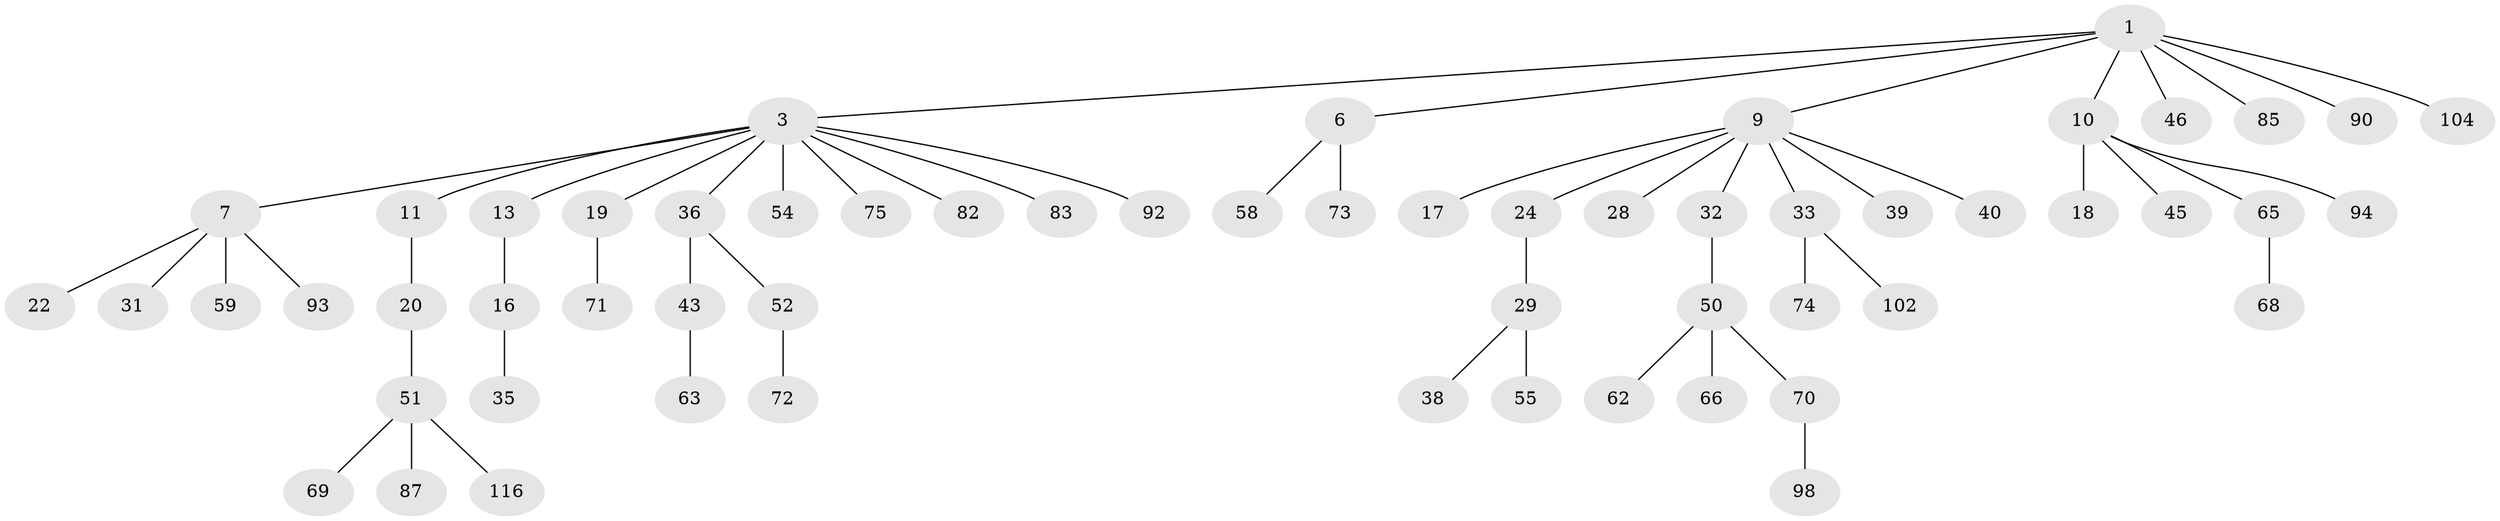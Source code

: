 // original degree distribution, {4: 0.058823529411764705, 7: 0.008403361344537815, 6: 0.01680672268907563, 5: 0.03361344537815126, 3: 0.13445378151260504, 2: 0.2689075630252101, 1: 0.4789915966386555}
// Generated by graph-tools (version 1.1) at 2025/15/03/09/25 04:15:34]
// undirected, 59 vertices, 58 edges
graph export_dot {
graph [start="1"]
  node [color=gray90,style=filled];
  1 [super="+2+44"];
  3 [super="+5+4"];
  6 [super="+8"];
  7 [super="+12"];
  9 [super="+15+21+14"];
  10 [super="+27"];
  11;
  13;
  16 [super="+26"];
  17;
  18 [super="+78"];
  19 [super="+57+56+48+23"];
  20 [super="+91+25"];
  22 [super="+88"];
  24;
  28 [super="+34"];
  29;
  31 [super="+115+113"];
  32 [super="+49+41"];
  33;
  35;
  36 [super="+99+37"];
  38;
  39 [super="+103"];
  40 [super="+101"];
  43;
  45;
  46 [super="+67"];
  50 [super="+60+53+100+117"];
  51 [super="+76"];
  52 [super="+61+119"];
  54;
  55;
  58;
  59 [super="+86"];
  62 [super="+95+105"];
  63;
  65;
  66;
  68;
  69 [super="+112"];
  70;
  71;
  72 [super="+109+97"];
  73 [super="+77"];
  74;
  75 [super="+96+118"];
  82;
  83;
  85;
  87;
  90;
  92;
  93;
  94;
  98;
  102;
  104 [super="+107"];
  116;
  1 -- 6;
  1 -- 46;
  1 -- 3;
  1 -- 85;
  1 -- 90;
  1 -- 104;
  1 -- 9;
  1 -- 10;
  3 -- 36;
  3 -- 19;
  3 -- 7;
  3 -- 75;
  3 -- 92;
  3 -- 82;
  3 -- 83;
  3 -- 54;
  3 -- 11;
  3 -- 13;
  6 -- 58;
  6 -- 73;
  7 -- 31;
  7 -- 59;
  7 -- 93;
  7 -- 22;
  9 -- 28;
  9 -- 39;
  9 -- 33;
  9 -- 32;
  9 -- 17;
  9 -- 24;
  9 -- 40;
  10 -- 18;
  10 -- 94;
  10 -- 65;
  10 -- 45;
  11 -- 20;
  13 -- 16;
  16 -- 35;
  19 -- 71;
  20 -- 51;
  24 -- 29;
  29 -- 38;
  29 -- 55;
  32 -- 50;
  33 -- 74;
  33 -- 102;
  36 -- 43;
  36 -- 52;
  43 -- 63;
  50 -- 70;
  50 -- 62;
  50 -- 66;
  51 -- 69;
  51 -- 116;
  51 -- 87;
  52 -- 72;
  65 -- 68;
  70 -- 98;
}
